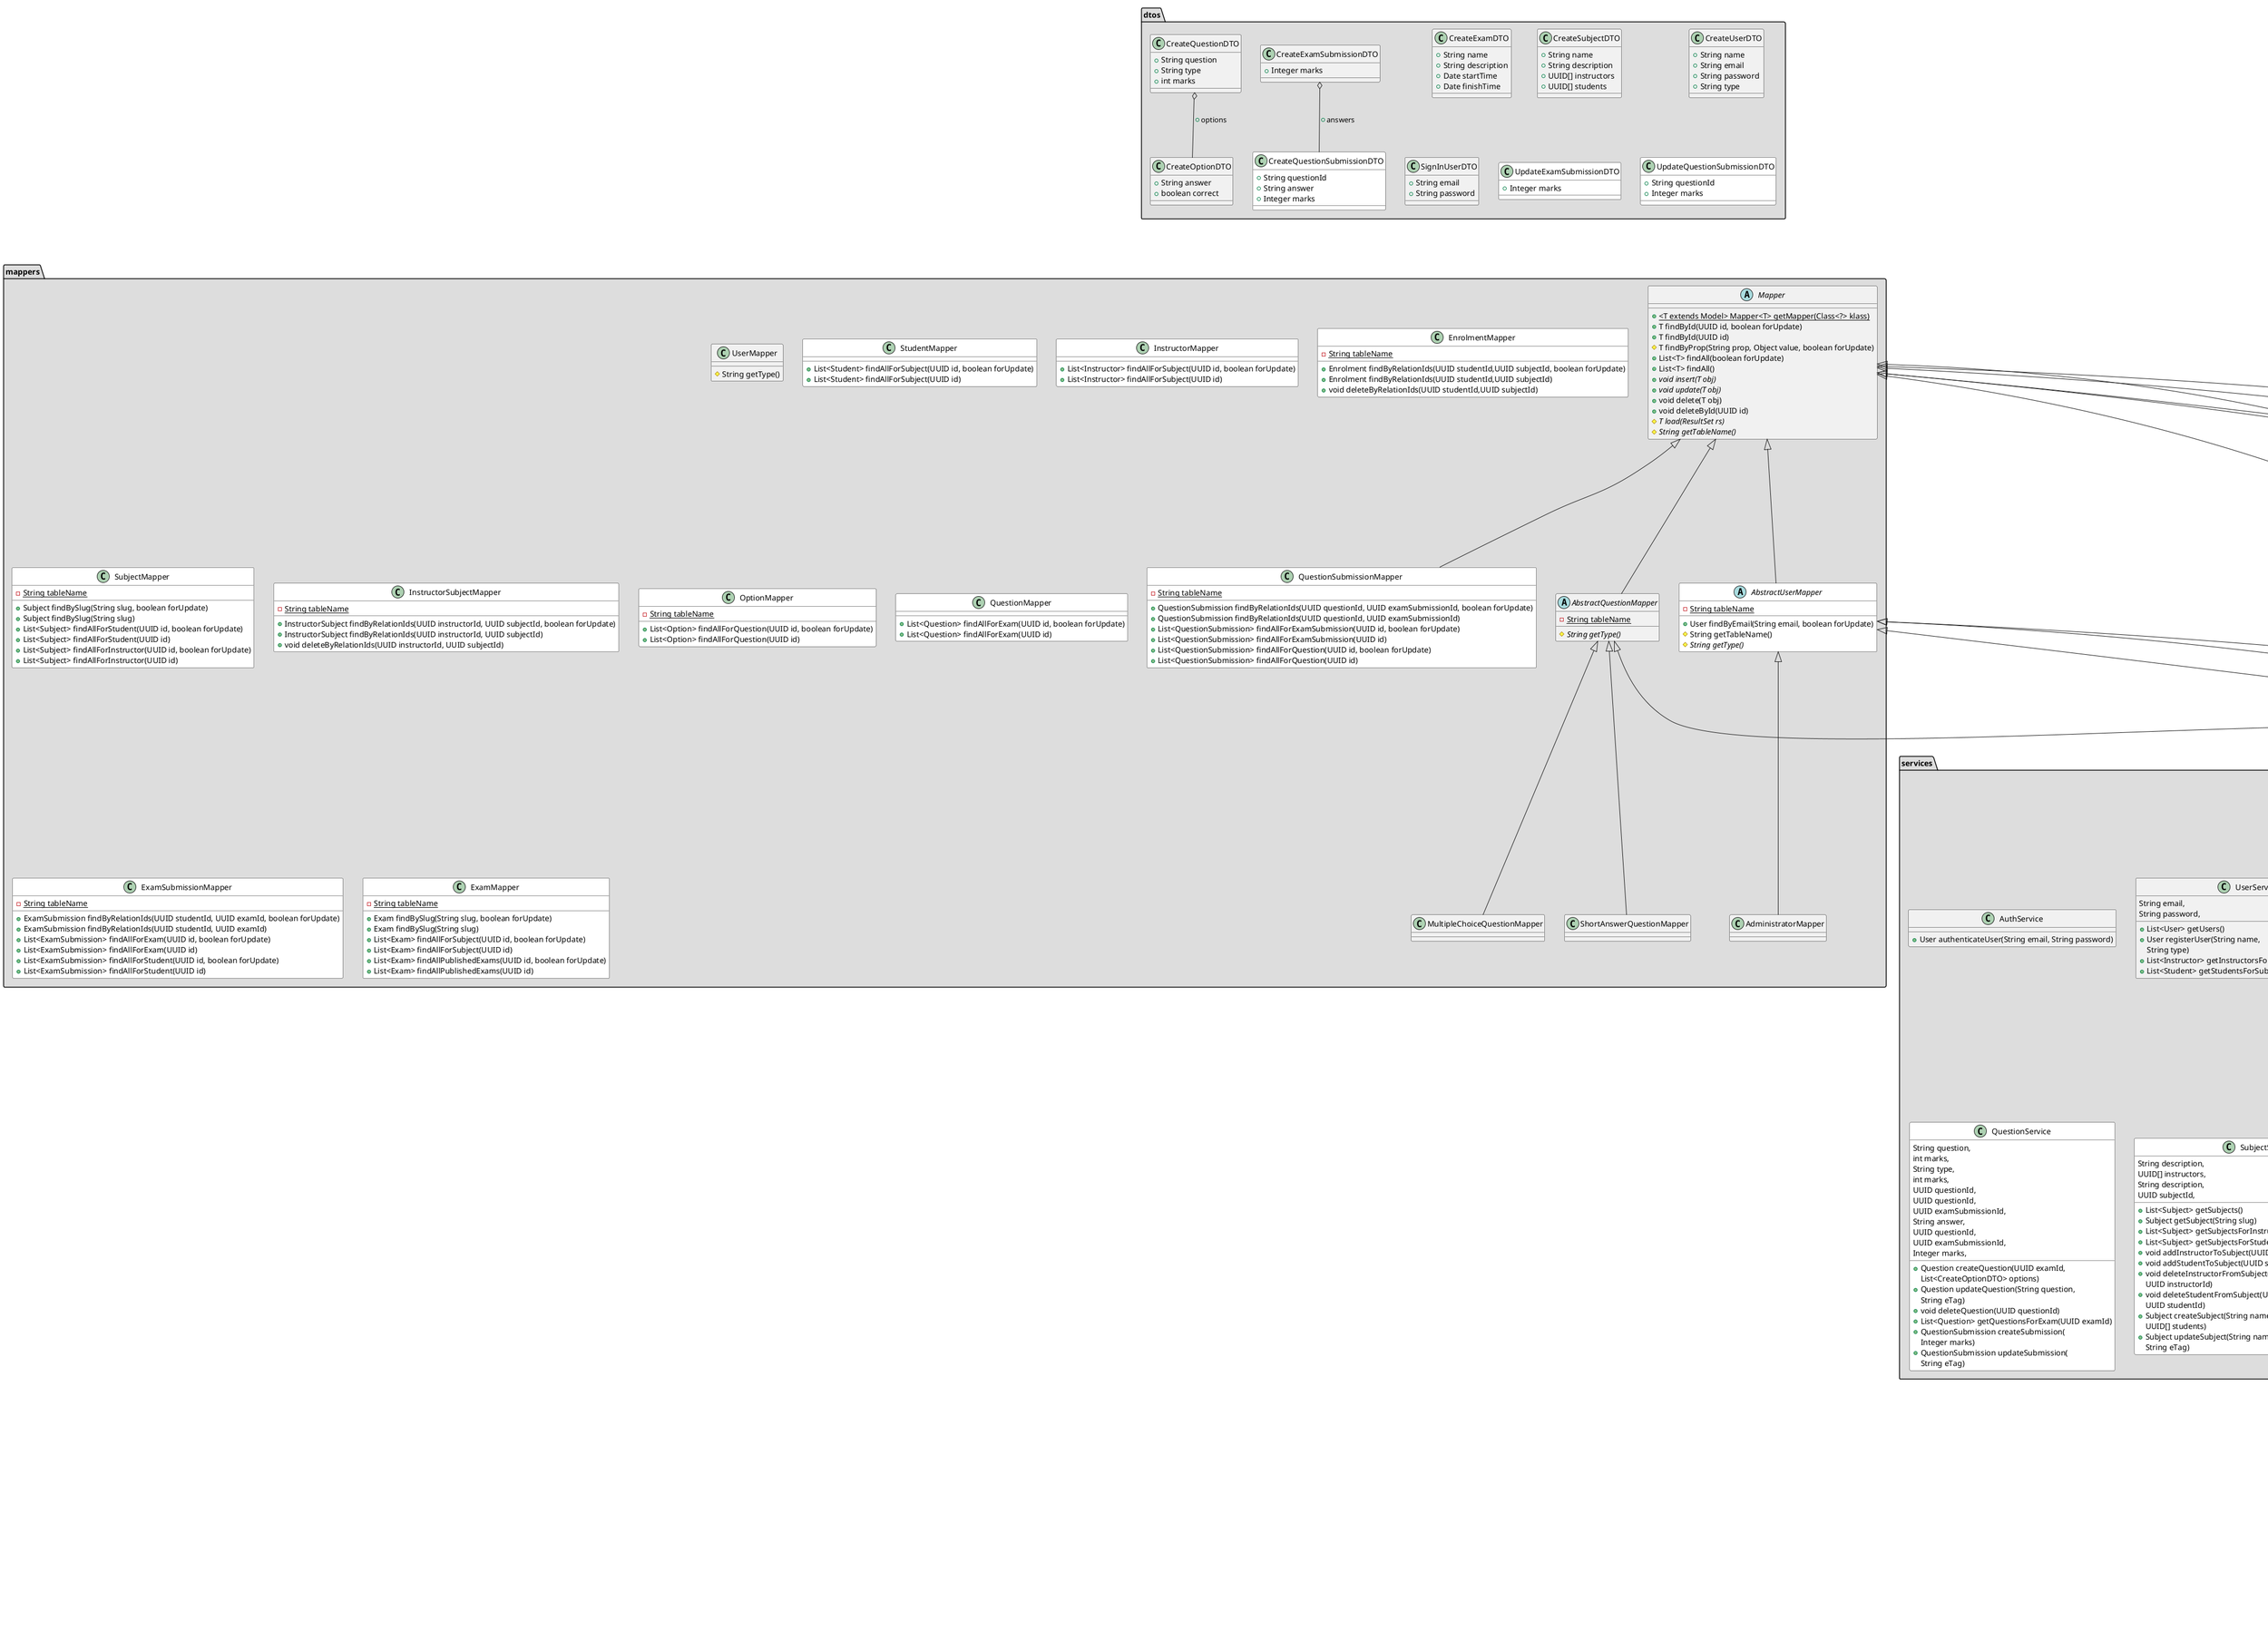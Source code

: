 @startuml Class Diagram

package "models" #DDDDDD {
  User <|-- Administrator
  User <|-- Instructor
  User <|-- Student

  Model <|-- Enrolment
  Model <|-- Exam
  Model <|-- Subject
  Model <|-- InstructorSubject
  Model <|-- Question
  Model <|-- QuestionSubmission
  Model <|-- ExamSubmission
  Model <|-- Option

  proxies.ProxyList o-- Model : - models

  shared.UnitOfWork o-- Model : - newObjects
  shared.UnitOfWork o-- Model : - dirtyObjects
  shared.UnitOfWork o-- Model : - deletedObjects

  Question <|-- ShortAnswerQuestion
  Question <|-- MultipleChoiceQuestion

  abstract class User {
    - String email
    - String name
    - String passwordHash
    - String type
    + User(String email,String name,String passwordHash,String type)
    + User(UUID id,String email,String name,String passwordHash,String type)
    + String getEmail()
    + String getName()
    + String getPasswordHash()
    + String getType()
    + void setEmail(String email)
    + void setName(String name)
    + void setPasswordHash(String passwordHash)
  }

  class Administrator {
    + {static} String TYPE
    + Administrator(UUID id,String email,String name,String passwordHash)
    + Administrator(String email,String name,String passwordHash)
  }

  Instructor o-- proxies.ProxyList : - subjects

  class Instructor {
    + {static} String TYPE
    - ProxyList<Subject> subjects
    + Instructor(UUID id, String email, String name, String passwordHash)
    + Instructor(String email, String name, String passwordHash)
    + ProxyList<Subject> getSubjects()
  }

  Student o-- proxies.ProxyList : - subjects
  Student o-- proxies.ProxyList : - examSubmissions

  class Student {
    + {static} String TYPE
    + Student(UUID id, String email, String name, String passwordHash)
    + Student(String email, String name, String passwordHash)
    + ProxyList<Subject> getSubjects()
    + ProxyList<ExamSubmission> getExamSubmissions()
  }

  class DateRange {
    - Date fromDate
    - Date toDate
    + DateRange(Date fromDate, Date toDate)
    + Date getFromDate()
    + Date getToDate()
    + void setFromDate(Date fromDate)
    + void setToDate(Date toDate)
  }

  abstract class Model #white {
    - UUID id
    + Model()
    + Model(UUID id)
    + UUID getId()
    + Meta getMeta()
  }

  Enrolment o-- Student : - student
  Enrolment o-- Subject : - subject

  class Enrolment {
    - UUID studentId
    - UUID subjectId
    + Enrolment(UUID id, UUID studentId, UUID subjectId)
    + Enrolment(UUID studentId, UUID subjectId)
    + UUID getStudentId()
    + UUID getSubjectId()
    + Student getStudent()
    + Subject getSubject()
    + void setStudentId(UUID studentId)
    + void setSubjectId(UUID subjectId)
    + void setStudent(Student student)
    + void setSubject(Subject subject)
  }

  Exam o-- proxies.ProxyList : - questions
  Exam o-- proxies.ProxyList : - examSubmissions
  Exam o-- DateRange : - dateRange
  Exam o-- Subject : - subject

  class Exam {
    - String name
    - String description
    - String slug
    - UUID subjectId
    + Exam(UUID id,String name,String description,DateRange dateRange,UUID subjectId,String slug)
    + Exam(String name,String description,DateRange dateRange,UUID subjectId)
    + String getName()
    + String getDescription()
    + String getSlug()
    + Date getStartTime()
    + Date getFinishTime()
    + ProxyList<Question> getQuestions()
    + ProxyList<ExamSubmission> getExamSubmissions()
    + void setName(String name)
    + void setDescription(String description)
    + void setStartTime(Date startTime)
    + void setFinishTime(Date finishTime)
    + UUID getSubjectId()
    + Subject getSubject()
    + void setSubjectId(UUID subjectId)
    + void setSubject(Subject subject)
  }

  Subject o-- proxies.ProxyList : - instructors
  Subject o-- proxies.ProxyList : - students
  Subject o-- proxies.ProxyList : - exams

  class Subject {
    - String name
    - String description
    - String slug
    + Subject(UUID id, String name, String description, String slug)
    + Subject(String name, String description)
    + String getName()
    + String getSlug()
    + String getDescription()
    + ProxyList<Instructor> getInstructors()
    + ProxyList<Student> getStudents()
    + ProxyList<Exam> getExams()
    + void setName(String name)
    + void setDescription(String description)
  }

  InstructorSubject o-- Instructor : - instructor
  InstructorSubject o-- Subject : - subject

  class InstructorSubject {
    - UUID instructorId
    - UUID subjectId
    + InstructorSubject(UUID id, UUID instructorId, UUID subjectId)
    + InstructorSubject(UUID instructorId, UUID subjectId)
    + UUID getInstructorId()
    + UUID getSubjectId()
    + Instructor getInstructor()
    + Subject getSubject()
    + void setInstructorId(UUID instructorId)
    + void setSubjectId(UUID subjectId)
    + void setInstructor(Instructor instructor)
    + void setSubject(Subject subject)
  }

  Question o-- proxies.ProxyList : - questionSubmissions
  Question o-- Exam : - exam

  abstract class Question {
    - String question
    - int marks
    - UUID examId
    - String type
    + Question(UUID id,String question,int marks,UUID examId,String type)
    + Question(String question, int marks, UUID examId, String type)
    + String getQuestion()
    + int getMarks()
    + String getType()
    + ProxyList<QuestionSubmission> getQuestionSubmissions()
    + void setQuestion(String question)
    + void setMarks(int marks)
    + UUID getExamId()
    + Exam getExam()
    + void setExamId(UUID examId)
    + void setExam(Exam exam)
  }

  class ShortAnswerQuestion {
    + {static} String TYPE
    + ShortAnswerQuestion(UUID id,String question,int marks,UUID examId)
    + ShortAnswerQuestion(String question, int marks, UUID examId)
  }

  MultipleChoiceQuestion o-- proxies.ProxyList : - options

  class MultipleChoiceQuestion {
    + {static} String TYPE
    + MultipleChoiceQuestion(UUID id,String question,int marks,UUID examId)
    + MultipleChoiceQuestion(String question, int marks, UUID examId)
    + ProxyList<Option> getOptions()
  }

  Option o-- Question : - question

  class Option {
    - String answer
    - boolean correct
    - UUID questionId
    + Option(UUID id, String answer, boolean correct, UUID questionId)
    + Option(String answer, boolean correct, UUID questionId)
    + String getAnswer()
    + boolean isCorrect()
    + void setAnswer(String answer)
    + void setCorrect(boolean correct)
    + Question getQuestion()
    + UUID getQuestionId()
    + void setQuestion(Question question)
    + void setQuestionId(UUID questionId)
  }

  QuestionSubmission o-- Question : - question
  QuestionSubmission o-- ExamSubmission : - examSubmission

  class QuestionSubmission #white {
    + String answer
    + UUID questionId
    + UUID examSubmissionId
    - Integer marks
    + QuestionSubmission(UUID id, String answer, UUID questionId, UUID examSubmissionId, Integer marks)
    + QuestionSubmission(String answer, UUID questionId, UUID examSubmissionId, Integer marks)
    + String getAnswer()
    + Integer getMarks()
    + void setMarks(Integer marks)
    + void setAnswer(String answer)
    + UUID getQuestionId()
    + UUID getExamSubmissionId()
    + Question getQuestion()
    + ExamSubmission getExamSubmission()
    + void setQuestionId(UUID questionId)
    + void setExamSubmissionId(UUID examSubmissionId)
    + void setQuestion(Question question)
    + void setExamSubmission(ExamSubmission examSubmission)
  }

  ExamSubmission o-- proxies.ProxyList : - questionSubmissions
  ExamSubmission o-- Student : - student
  ExamSubmission o-- Exam : - exam

  class ExamSubmission #white {
    - Integer marks
    - UUID studentId
    - UUID examId
    + ExamSubmission(UUID id, Integer marks, UUID studentId, UUID examId)
    + ExamSubmission(Integer marks, UUID studentId, UUID examId)
    + Integer getMarks()
    + ProxyList<QuestionSubmission> getQuestionSubmissions()
    - List<QuestionSubmission> getRawQuestionSubmissions()
    + void setMarks(Integer marks)
    + UUID getStudentId()
    + UUID getExamId()
    + Student getStudent()
    + Exam getExam()
    + void setStudentId(UUID studentId)
    + void setExamId(UUID examId)
    + void setStudent(Student student)
    + void setExam(Exam exam)
  }

  class meta #white {
    + String eTag
    + Meta(String eTag)
  }
}

package "proxies" #DDDDDD {
  ProxyList <|-- ExamProxyList
  ProxyList <|-- ExamSubmissionExamProxyList
  ProxyList <|-- ExamSubmissionStudentProxyList
  ProxyList <|-- SubjectStudentProxyList
  ProxyList <|-- SubjectInstructorProxyList
  ProxyList <|-- StudentProxyList
  ProxyList <|-- QuestionSubmissionQuestionProxyList
  ProxyList <|-- QuestionSubmissionExamSubmissionProxyList
  ProxyList <|-- QuestionProxyList
  ProxyList <|-- InstructorProxyList
  ProxyList <|-- OptionProxyList

  abstract class ProxyList #white {
    # UUID id
    + ProxyList(UUID id)
    + void add(T obj)
    + boolean contains(T obj)
    + T get(int index)
    + int size()
    + remove(T obj)
    + List<T> getRawList()
    # {abstract} void init()
  }

  class ExamProxyList {
    + ExamProxyList(UUID subjectId)
    # void init()
  }

  class ExamSubmissionExamProxyList{
    + ExamSubmissionExamProxyList(UUID examId)
    # void init()
  }

  class ExamSubmissionStudentProxyList {
    + ExamSubmissionStudentProxyList(UUID studentId)
    # void init()
  }

  class InstructorProxyList {
    + InstructorProxyList(UUID subjectId)
    # void init()
    + void remove(Instructor instructor)
  }

  class OptionProxyList {
    + OptionProxyList(UUID questionId)
    # void init()
  }

  class QuestionProxyList {
    + QuestionProxyList(UUID examId)
    # void init()
  }

  class QuestionSubmissionExamSubmissionProxyList {
    + QuestionSubmissionExamSubmissionProxyList(UUID examSubmissionId)
    # void init()
  }

  class QuestionSubmissionQuestionProxyList {
    + QuestionSubmissionQuestionProxyList(UUID questionId)
    # void init()
  }

  class StudentProxyList {
    + StudentProxyList(UUID subjectId)
    # void init()
    + void remove(Student student)
  }

  class SubjectInstructorProxyList {
    + SubjectInstructorProxyList(UUID instructorId)
    # void init()
    + void remove(Subject subject)
  }

  class SubjectStudentProxyList {
    + SubjectStudentProxyList(UUID studentId)
    # void init()
    + void remove(Subject subject)
  }
}

package "controllers" #DDDDDD {
  UserController o-- services.UserService : - userService
  class UserController {
    + List<User> getUsers()
    + Response createUser(CreateUserDTO dto)
  }

  SubjectController o-- services.SubjectService : - subjectService
  SubjectController o-- services.ExamService : - examService
  SubjectController o-- services.UserService : - userService

  class SubjectController #white {
    + List<Subject> getSubjects(SecurityContext securityContext)
    + Subject getSubject(String slug)
    + Subject createSubject(CreateSubjectDTO dto)
    + List<Exam> getExamsForSubject(SecurityContext securityContext)
    + Exam createExam(String subjectId, CreateExamDTO dto)
    + Subject updateSubject(String subjectId, HttpHeaders headers, CreateSubjectDTO dto)
    + List<Instructor> getInstructors(String subjectId)
    + Response addInstructorToSubject(String subjectId, String instructorId)
    + Response addStudentToSubject(String subjectId, String studentId)
    + Response deleteInstructorFromSubject(String subjectId, String instructorId)
    + List<Student> getStudents(String subjectId)
    + Response deleteStudentFromSubject(String subjectId, String studentId)
  }

  AuthController o-- services.AuthService : - authService

  class AuthController {
    - Key key
    + Response signIn(SignInUserDTO dto)
    + Response signOut()
  }

  ExamController o-- services.ExamService : - examService
  ExamController o-- services.QuestionService : - questionService

  class ExamController #white {
    + Exam getExam(String slug)
    + Exam updateExam(String examId, HttpHeaders headers, CreateExamDTO dto)
    + Response deletExam(String examId)
    + Question createQuestion(String examId, CreateQuestionDTO dto)
    + List<Question> getQuestions(String examId)
    + ExamSubmission createSubmission(String examId, String studentId, SecurityContext securityContext, CreateExamSubmissionDTO dto)
    + ExamSubmission updateSubmission(String examId, String studentId, SecurityContext securityContext, HttpHeaders headers, UpdateExamSubmissionDTO dto)
    + List<ExamSubmission> getSubmissions(String examId, SecurityContext securityContext)
  }

  OptionController o-- services.OptionService : - optionService

  class OptionController #white {
    + Option updateOption(String optionId, HttpHeaders headers, CreateOptionDTO dto)
    + Response deleteOption(String optionId)
  }

  QuestionController o-- services.QuestionService : - questionService
  QuestionController o-- services.OptionService : - optionService

  class QuestionController #white {
    + Question updateQuestion(String questionId, HttpHeaders headers, CreateQuestionDTO dto)
    + Response deleteExam(String questionId)
    + List<Option> getOptions(String questionId)
    + Option createOption(String questionId, CreateOptionDTO dto)
    + QuestionSubmission createSubmission(
        String questionId,
        String examSubmissionId,
        CreateQuestionSubmissionDTO dto)
    + QuestionSubmission updateSubmission(
        String questionId,
        String examSubmissionId,
        HttpHeaders headers,
        UpdateQuestionSubmissionDTO dto)
  }
}

package "dtos" #DDDDDD {
  class CreateExamDTO {
    + String name
    + String description
    + Date startTime
    + Date finishTime
  }

  class CreateExamSubmissionDTO {
    + Integer marks
  }

  CreateExamSubmissionDTO o-- CreateQuestionSubmissionDTO : + answers

  class CreateOptionDTO {
    + String answer
    + boolean correct
  }

  class CreateQuestionDTO {
    + String question
    + String type
    + int marks
  }

  CreateQuestionDTO o-- CreateOptionDTO : + options

  class CreateQuestionSubmissionDTO #white {
    + String questionId
    + String answer
    + Integer marks
  }

  class CreateSubjectDTO {
    + String name
    + String description
    + UUID[] instructors
    + UUID[] students
  }

  class CreateUserDTO {
    + String name
    + String email
    + String password
    + String type
  }

  class SignInUserDTO {
    + String email
    + String password
  }

  class UpdateExamSubmissionDTO #white {
    + Integer marks
  }

  class UpdateQuestionSubmissionDTO #white {
    + String questionId
    + Integer marks
  }
}

package "filters" #DDDDDD {
  class AuthFilter {
    - Key key
    + void filter(ContainerRequestContext requestContext)
  }

  interface Protected
}

package "services" #DDDDDD {
  AuthService o-- mappers.UserMapper : - userMapper

  class AuthService {
    + User authenticateUser(String email, String password)
  }

  UserService o-- mappers.UserMapper : - userMapper
  UserService o-- mappers.InstructorMapper : - instructorMapper
  UserService o-- mappers.StudentMapper : - studentMapper

  class UserService {
    + List<User> getUsers()
    + User registerUser(String name,
        String email,
        String password,
        String type)
    + List<Instructor> getInstructorsForSubject(UUID subjectId)
    + List<Student> getStudentsForSubject(UUID subjectId)
  }

  ExamService o-- mappers.ExamMapper : - examMapper
  ExamService o-- mappers.ExamSubmissionMapper : - examSubmissionMapper

  class ExamService #white {
    + Exam getExam(String slug)
    + List<Exam> getExamsForSubject(UUID subjectId)
    + List<Exam> getPublishedExamsForSubject(UUID subjectId)
    + Exam createExam(String name,
        String description,
        Date startTime,
        Date finishTime,
        UUID subjectId)
    + Exam updateExam(String name,
        String description,
        Date startTime,
        Date finishTime,
        UUID examId,
        String eTag)
    + void deleteExam(UUID examId)
    + ExamSubmission createSubmission(UUID examId,
        UUID studentId,
        Integer marks,
        List<CreateQuestionSubmissionDTO> answers)
    + List<ExamSubmission> getSubmissions(UUID examId)
    + ExamSubmission getSubmissionForUser(UUID examId, UUID userId)
    + ExamSubmission updateSubmission(
        UUID examId,
        UUID studentId,
        Integer marks,
        String eTag)
  }

  QuestionService o-- mappers.QuestionMapper : - questionMapper

  class QuestionService #white {
    + Question createQuestion(UUID examId,
        String question,
        int marks,
        String type,
        List<CreateOptionDTO> options)
    + Question updateQuestion(String question,
        int marks,
        UUID questionId,
        String eTag)
    + void deleteQuestion(UUID questionId)
    + List<Question> getQuestionsForExam(UUID examId)
    + QuestionSubmission createSubmission(
        UUID questionId,
        UUID examSubmissionId,
        String answer,
        Integer marks)
    + QuestionSubmission updateSubmission(
        UUID questionId,
        UUID examSubmissionId,
        Integer marks,
        String eTag)
  }

  SubjectService o-- mappers.SubjectMapper : - subjectMapper
  SubjectService o-- mappers.EnrolmentMapper : - enrolmentMapper
  SubjectService o-- mappers.InstructorSubjectMapper : - instructorSubjectMapper

  class SubjectService #white {
    + List<Subject> getSubjects()
    + Subject getSubject(String slug)
    + List<Subject> getSubjectsForInstructor(UUID id)
    + List<Subject> getSubjectsForStudent(UUID id)
    + void addInstructorToSubject(UUID subjectId, UUID instructorId)
    + void addStudentToSubject(UUID subjectId, UUID studentId)
    + void deleteInstructorFromSubject(UUID subjectId,
        UUID instructorId)
    + void deleteStudentFromSubject(UUID subjectId,
        UUID studentId)
    + Subject createSubject(String name,
        String description,
        UUID[] instructors,
        UUID[] students)
    + Subject updateSubject(String name,
        String description,
        UUID subjectId,
        String eTag)
  }

  OptionService o-- mappers.OptionMapper : - optionMapper

  class OptionService #white {
    + Option createOption(String answer,
        boolean correct,
        UUID questionId)
    + Option updateOption(UUID optionId,
        String answer,
        boolean correct,
        String eTag)
    + void deleteOption(UUID optionId)
    + List<Option> getOptionsForQuestion(UUID questionId)
  }
}

package "mappers" #DDDDDD {
  Mapper <|-- AbstractUserMapper
  Mapper <|-- SubjectMapper
  Mapper <|-- InstructorSubjectMapper
  Mapper <|-- EnrolmentMapper
  Mapper <|-- AbstractQuestionMapper
  Mapper <|-- OptionMapper
  Mapper <|-- QuestionSubmissionMapper
  Mapper <|-- ExamSubmissionMapper
  Mapper <|-- ExamMapper

  AbstractUserMapper <|-- UserMapper
  AbstractUserMapper <|-- InstructorMapper
  AbstractUserMapper <|-- StudentMapper
  AbstractUserMapper <|-- AdministratorMapper

  AbstractQuestionMapper <|-- QuestionMapper
  AbstractQuestionMapper <|-- ShortAnswerQuestionMapper
  AbstractQuestionMapper <|-- MultipleChoiceQuestionMapper

  abstract class Mapper {
    + {static} <T extends Model> Mapper<T> getMapper(Class<?> klass)
    + T findById(UUID id, boolean forUpdate)
    + T findById(UUID id)
    # T findByProp(String prop, Object value, boolean forUpdate)
    + List<T> findAll(boolean forUpdate)
    + List<T> findAll()
    + {abstract} void insert(T obj)
    + {abstract} void update(T obj)
    + void delete(T obj)
    + void deleteById(UUID id)
    # {abstract} T load(ResultSet rs)
    # {abstract} String getTableName()
  }

  abstract class AbstractUserMapper #white {
    - {static} String tableName
    + User findByEmail(String email, boolean forUpdate)
    # String getTableName()
    # {abstract} String getType()
  }

  class UserMapper {
    # String getType()
  }

  class AdministratorMapper {
  }

  class StudentMapper #white {
    + List<Student> findAllForSubject(UUID id, boolean forUpdate)
    + List<Student> findAllForSubject(UUID id)
  }

  class InstructorMapper #white {
    + List<Instructor> findAllForSubject(UUID id, boolean forUpdate)
    + List<Instructor> findAllForSubject(UUID id)
  }

  class EnrolmentMapper #white {
    - {static} String tableName
    + Enrolment findByRelationIds(UUID studentId,UUID subjectId, boolean forUpdate)
    + Enrolment findByRelationIds(UUID studentId,UUID subjectId)
    + void deleteByRelationIds(UUID studentId,UUID subjectId)
  }

  class SubjectMapper #white {
    - {static} String tableName
    + Subject findBySlug(String slug, boolean forUpdate)
    + Subject findBySlug(String slug)
    + List<Subject> findAllForStudent(UUID id, boolean forUpdate)
    + List<Subject> findAllForStudent(UUID id)
    + List<Subject> findAllForInstructor(UUID id, boolean forUpdate)
    + List<Subject> findAllForInstructor(UUID id)
  }

  class InstructorSubjectMapper #white {
    - {static} String tableName
    + InstructorSubject findByRelationIds(UUID instructorId, UUID subjectId, boolean forUpdate)
    + InstructorSubject findByRelationIds(UUID instructorId, UUID subjectId)
    + void deleteByRelationIds(UUID instructorId, UUID subjectId)
  }

  abstract class AbstractQuestionMapper {
    - {static} String tableName
    # {abstract} String getType()
  }

  class OptionMapper #white {
    - {static} String tableName
    + List<Option> findAllForQuestion(UUID id, boolean forUpdate)
    + List<Option> findAllForQuestion(UUID id)
  }

  class QuestionMapper #white {
    + List<Question> findAllForExam(UUID id, boolean forUpdate)
    + List<Question> findAllForExam(UUID id)
  }

  class ShortAnswerQuestionMapper {
  }

  class MultipleChoiceQuestionMapper {
  }

  class QuestionSubmissionMapper #white {
    - {static} String tableName
    + QuestionSubmission findByRelationIds(UUID questionId, UUID examSubmissionId, boolean forUpdate)
    + QuestionSubmission findByRelationIds(UUID questionId, UUID examSubmissionId)
    + List<QuestionSubmission> findAllForExamSubmission(UUID id, boolean forUpdate)
    + List<QuestionSubmission> findAllForExamSubmission(UUID id)
    + List<QuestionSubmission> findAllForQuestion(UUID id, boolean forUpdate)
    + List<QuestionSubmission> findAllForQuestion(UUID id)
  }

  class ExamSubmissionMapper #white {
    - {static} String tableName
    + ExamSubmission findByRelationIds(UUID studentId, UUID examId, boolean forUpdate)
    + ExamSubmission findByRelationIds(UUID studentId, UUID examId)
    + List<ExamSubmission> findAllForExam(UUID id, boolean forUpdate)
    + List<ExamSubmission> findAllForExam(UUID id)
    + List<ExamSubmission> findAllForStudent(UUID id, boolean forUpdate)
    + List<ExamSubmission> findAllForStudent(UUID id)
  }

  class ExamMapper #white {
    - {static} String tableName
    + Exam findBySlug(String slug, boolean forUpdate)
    + Exam findBySlug(String slug)
    + List<Exam> findAllForSubject(UUID id, boolean forUpdate)
    + List<Exam> findAllForSubject(UUID id)
    + List<Exam> findAllPublishedExams(UUID id, boolean forUpdate)
    + List<Exam> findAllPublishedExams(UUID id)
  }
}

package "shared" #DDDDDD {
  class DBConnection #white {
    - {static} ThreadLocal<DBConnection> dbConnection
    - Connection connection
    - {static} String connectionUrl
    - DBConnection()
    + {static} DBConnection getCurrent()
    + Connection getConnection()
    + void close()
  }

  class IdentityMap #white {
    - {static} IdentityMap identityMap
    - Map<UUID, Model> map
    - IdentityMap()
    + static void newCurrent()
    + {static} IdentityMap getCurrent()
    + Model get(UUID id)
    + void put(UUID id, Model obj)
    + void remove(UUID id)
    + static void reset()
  }

  class Seeds {
    - {static} UserService userService
    - {static} SubjectService subjectService
    - {static} ExamService examService
    - {static} String connectionUrl
    - {static} String ddl
    + {static} void main(String[] args)
  }

  class UnitOfWork #white {
    - {static} ThreadLocal<UnitOfWork> current
    - List<Model> newObjects
    - List<Model> dirtyObjects
    - List<Model> deletedObjects
    + {static} void newCurrent()
    + {static} UnitOfWork getCurrent()
    - boolean objectInAnyList(Model obj)
    + void registerNew(Model obj)
    + void registerDirty(Model obj)
    + void registerDeleted(Model obj)
    + void rollback()
    + void commit()
    + {static} void reset()
  }
}

package "exceptions" #DDDDDD {
  RuntimeException <|-- ConflictException
  RuntimeException <|-- PreconditionFailedException

  class ConflictException #white {
  }

  class PreconditionFailedException #white {
  }

  package "exceptionMappers" #DDDDDD {
    class ConflictExceptionMapper #white {
    }

    class PreconditionFailedExceptionMapper #white {
    }
  }
}

class Application #white {
  + Application()
}

@enduml
